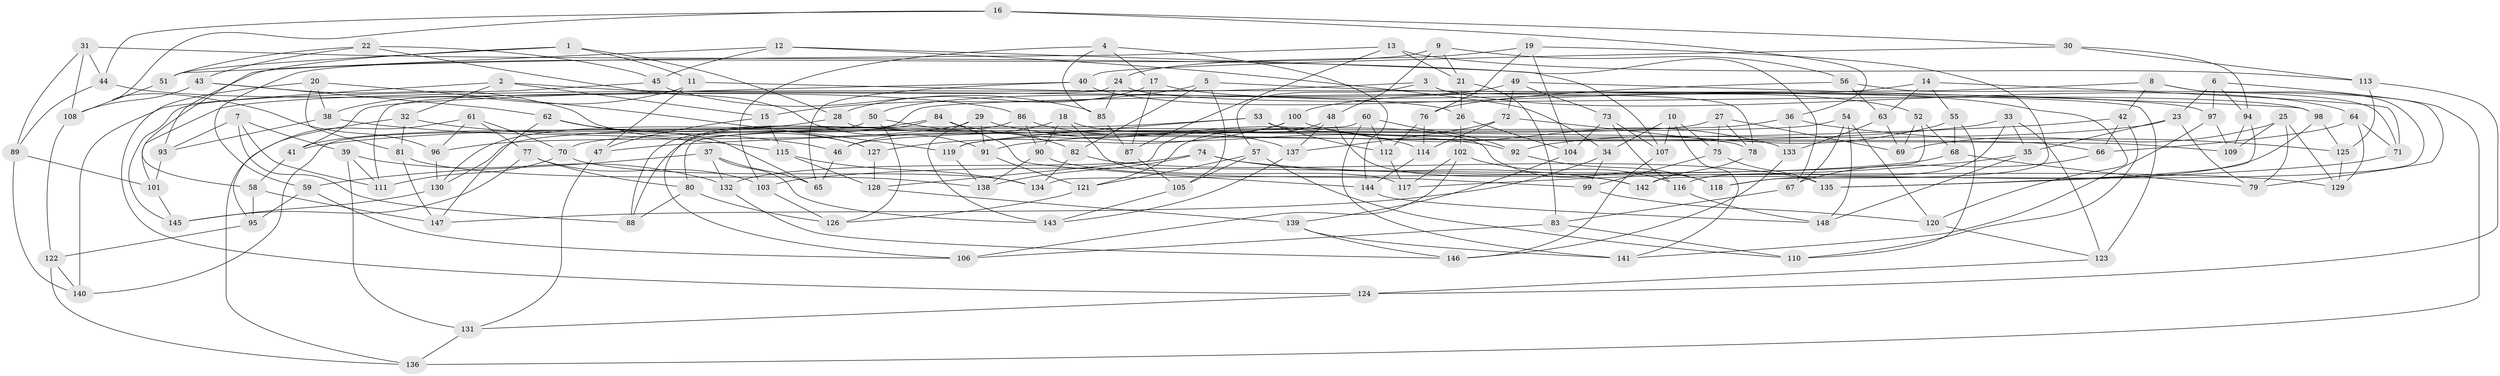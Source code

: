 // coarse degree distribution, {6: 0.4583333333333333, 4: 0.4375, 5: 0.08333333333333333, 3: 0.020833333333333332}
// Generated by graph-tools (version 1.1) at 2025/24/03/03/25 07:24:26]
// undirected, 148 vertices, 296 edges
graph export_dot {
graph [start="1"]
  node [color=gray90,style=filled];
  1;
  2;
  3;
  4;
  5;
  6;
  7;
  8;
  9;
  10;
  11;
  12;
  13;
  14;
  15;
  16;
  17;
  18;
  19;
  20;
  21;
  22;
  23;
  24;
  25;
  26;
  27;
  28;
  29;
  30;
  31;
  32;
  33;
  34;
  35;
  36;
  37;
  38;
  39;
  40;
  41;
  42;
  43;
  44;
  45;
  46;
  47;
  48;
  49;
  50;
  51;
  52;
  53;
  54;
  55;
  56;
  57;
  58;
  59;
  60;
  61;
  62;
  63;
  64;
  65;
  66;
  67;
  68;
  69;
  70;
  71;
  72;
  73;
  74;
  75;
  76;
  77;
  78;
  79;
  80;
  81;
  82;
  83;
  84;
  85;
  86;
  87;
  88;
  89;
  90;
  91;
  92;
  93;
  94;
  95;
  96;
  97;
  98;
  99;
  100;
  101;
  102;
  103;
  104;
  105;
  106;
  107;
  108;
  109;
  110;
  111;
  112;
  113;
  114;
  115;
  116;
  117;
  118;
  119;
  120;
  121;
  122;
  123;
  124;
  125;
  126;
  127;
  128;
  129;
  130;
  131;
  132;
  133;
  134;
  135;
  136;
  137;
  138;
  139;
  140;
  141;
  142;
  143;
  144;
  145;
  146;
  147;
  148;
  1 -- 11;
  1 -- 28;
  1 -- 93;
  1 -- 51;
  2 -- 140;
  2 -- 26;
  2 -- 32;
  2 -- 15;
  3 -- 64;
  3 -- 101;
  3 -- 78;
  3 -- 57;
  4 -- 103;
  4 -- 85;
  4 -- 144;
  4 -- 17;
  5 -- 97;
  5 -- 105;
  5 -- 15;
  5 -- 82;
  6 -- 136;
  6 -- 23;
  6 -- 94;
  6 -- 97;
  7 -- 93;
  7 -- 39;
  7 -- 111;
  7 -- 88;
  8 -- 42;
  8 -- 142;
  8 -- 79;
  8 -- 88;
  9 -- 59;
  9 -- 21;
  9 -- 48;
  9 -- 56;
  10 -- 141;
  10 -- 75;
  10 -- 34;
  10 -- 107;
  11 -- 47;
  11 -- 123;
  11 -- 38;
  12 -- 34;
  12 -- 45;
  12 -- 51;
  12 -- 107;
  13 -- 87;
  13 -- 58;
  13 -- 21;
  13 -- 113;
  14 -- 100;
  14 -- 55;
  14 -- 71;
  14 -- 63;
  15 -- 115;
  15 -- 47;
  16 -- 36;
  16 -- 44;
  16 -- 30;
  16 -- 96;
  17 -- 28;
  17 -- 120;
  17 -- 87;
  18 -- 90;
  18 -- 117;
  18 -- 46;
  18 -- 118;
  19 -- 118;
  19 -- 24;
  19 -- 104;
  19 -- 76;
  20 -- 38;
  20 -- 119;
  20 -- 124;
  20 -- 81;
  21 -- 83;
  21 -- 26;
  22 -- 43;
  22 -- 91;
  22 -- 45;
  22 -- 51;
  23 -- 91;
  23 -- 79;
  23 -- 35;
  24 -- 85;
  24 -- 111;
  24 -- 98;
  25 -- 79;
  25 -- 109;
  25 -- 69;
  25 -- 129;
  26 -- 102;
  26 -- 104;
  27 -- 69;
  27 -- 70;
  27 -- 75;
  27 -- 78;
  28 -- 41;
  28 -- 109;
  29 -- 91;
  29 -- 96;
  29 -- 143;
  29 -- 92;
  30 -- 94;
  30 -- 40;
  30 -- 113;
  31 -- 108;
  31 -- 44;
  31 -- 67;
  31 -- 89;
  32 -- 46;
  32 -- 95;
  32 -- 81;
  33 -- 41;
  33 -- 123;
  33 -- 116;
  33 -- 35;
  34 -- 99;
  34 -- 147;
  35 -- 117;
  35 -- 148;
  36 -- 46;
  36 -- 133;
  36 -- 125;
  37 -- 132;
  37 -- 59;
  37 -- 143;
  37 -- 65;
  38 -- 115;
  38 -- 93;
  39 -- 111;
  39 -- 131;
  39 -- 132;
  40 -- 65;
  40 -- 52;
  40 -- 41;
  41 -- 58;
  42 -- 110;
  42 -- 66;
  42 -- 47;
  43 -- 62;
  43 -- 108;
  43 -- 127;
  44 -- 86;
  44 -- 89;
  45 -- 85;
  45 -- 145;
  46 -- 65;
  47 -- 131;
  48 -- 142;
  48 -- 121;
  48 -- 137;
  49 -- 72;
  49 -- 50;
  49 -- 73;
  49 -- 98;
  50 -- 82;
  50 -- 126;
  50 -- 140;
  51 -- 108;
  52 -- 69;
  52 -- 68;
  52 -- 134;
  53 -- 130;
  53 -- 119;
  53 -- 112;
  53 -- 66;
  54 -- 67;
  54 -- 148;
  54 -- 120;
  54 -- 119;
  55 -- 110;
  55 -- 68;
  55 -- 92;
  56 -- 63;
  56 -- 76;
  56 -- 71;
  57 -- 121;
  57 -- 105;
  57 -- 110;
  58 -- 95;
  58 -- 147;
  59 -- 106;
  59 -- 95;
  60 -- 92;
  60 -- 112;
  60 -- 80;
  60 -- 141;
  61 -- 77;
  61 -- 136;
  61 -- 70;
  61 -- 96;
  62 -- 147;
  62 -- 127;
  62 -- 65;
  63 -- 133;
  63 -- 69;
  64 -- 129;
  64 -- 66;
  64 -- 71;
  66 -- 67;
  67 -- 83;
  68 -- 79;
  68 -- 103;
  70 -- 111;
  70 -- 134;
  71 -- 135;
  72 -- 137;
  72 -- 78;
  72 -- 114;
  73 -- 116;
  73 -- 107;
  73 -- 104;
  74 -- 132;
  74 -- 129;
  74 -- 142;
  74 -- 138;
  75 -- 99;
  75 -- 135;
  76 -- 112;
  76 -- 114;
  77 -- 145;
  77 -- 103;
  77 -- 80;
  78 -- 142;
  80 -- 126;
  80 -- 88;
  81 -- 138;
  81 -- 147;
  82 -- 135;
  82 -- 134;
  83 -- 110;
  83 -- 106;
  84 -- 144;
  84 -- 130;
  84 -- 106;
  84 -- 114;
  85 -- 87;
  86 -- 90;
  86 -- 88;
  86 -- 137;
  87 -- 105;
  89 -- 140;
  89 -- 101;
  90 -- 99;
  90 -- 138;
  91 -- 121;
  92 -- 118;
  93 -- 101;
  94 -- 135;
  94 -- 109;
  95 -- 122;
  96 -- 130;
  97 -- 109;
  97 -- 141;
  98 -- 118;
  98 -- 125;
  99 -- 120;
  100 -- 133;
  100 -- 127;
  100 -- 128;
  101 -- 145;
  102 -- 106;
  102 -- 116;
  102 -- 117;
  103 -- 126;
  104 -- 139;
  105 -- 143;
  107 -- 146;
  108 -- 122;
  112 -- 117;
  113 -- 125;
  113 -- 124;
  114 -- 144;
  115 -- 134;
  115 -- 128;
  116 -- 148;
  119 -- 138;
  120 -- 123;
  121 -- 126;
  122 -- 136;
  122 -- 140;
  123 -- 124;
  124 -- 131;
  125 -- 129;
  127 -- 128;
  128 -- 139;
  130 -- 145;
  131 -- 136;
  132 -- 146;
  133 -- 146;
  137 -- 143;
  139 -- 141;
  139 -- 146;
  144 -- 148;
}
